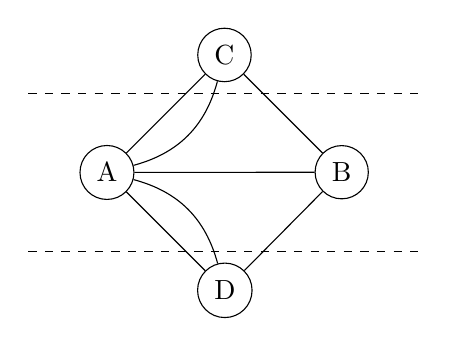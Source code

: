 \begin{tikzpicture}
    \node[circle,draw](a){A};
    \node[circle,draw](c)[above right =of a]{C};
    \node[circle,draw](b)[below right =of c]{B};
    \node[circle,draw](d)[below right =of a]{D};
    \path[-](a) edge node{}(c)
                edge [bend right] node {}(c)
                edge node{}(b)
                edge node{}(d)
                edge[bend left] node {}(d)
            (b)edge node{}(c)
            edge node{}(d);
    \draw[dashed] (-1,1)--(4,1);
    \draw[dashed] (-1,-1)--(4,-1);
\end{tikzpicture}